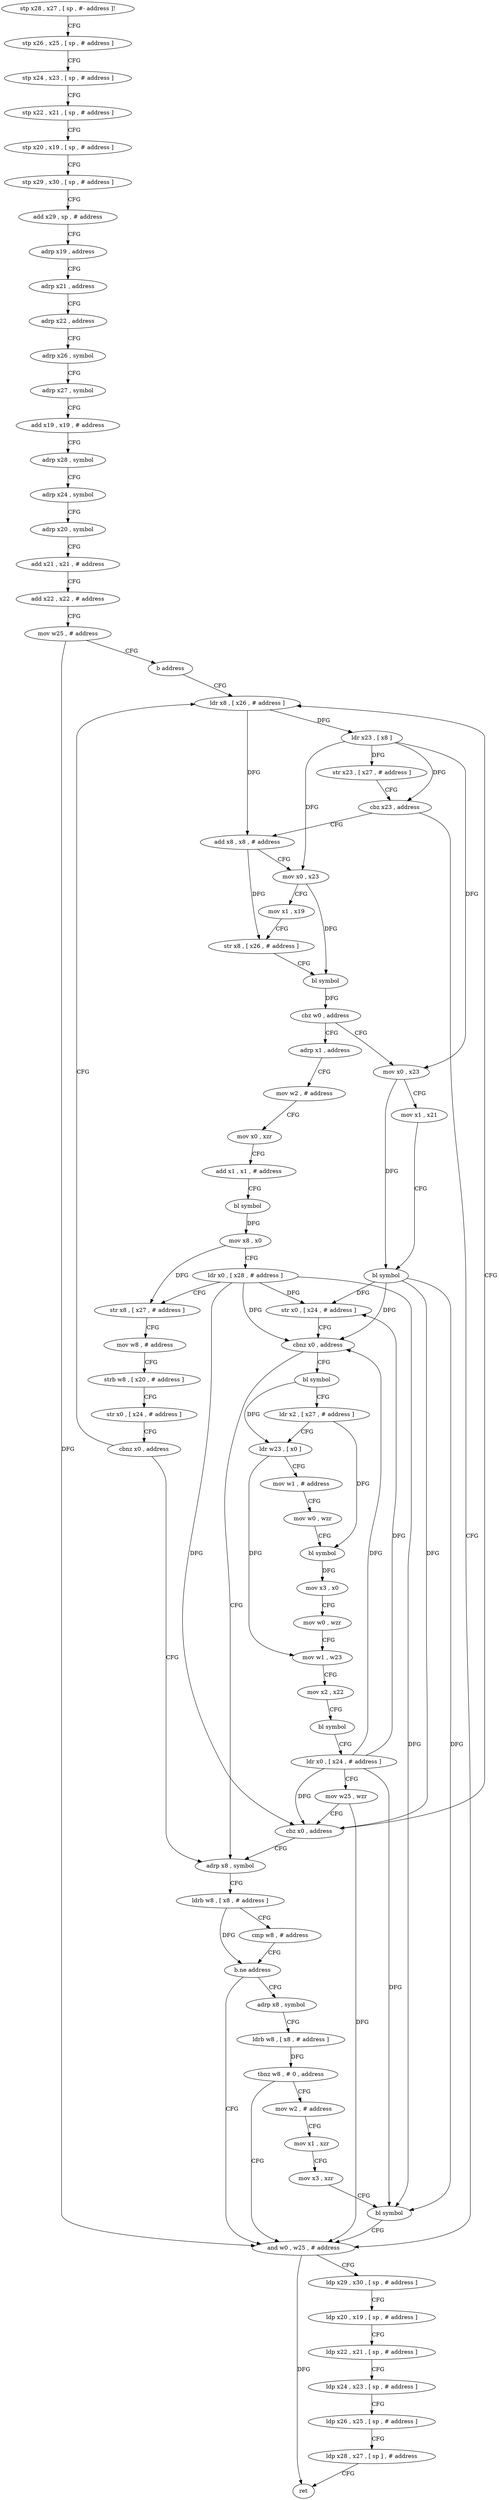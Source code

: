 digraph "func" {
"4209768" [label = "stp x28 , x27 , [ sp , #- address ]!" ]
"4209772" [label = "stp x26 , x25 , [ sp , # address ]" ]
"4209776" [label = "stp x24 , x23 , [ sp , # address ]" ]
"4209780" [label = "stp x22 , x21 , [ sp , # address ]" ]
"4209784" [label = "stp x20 , x19 , [ sp , # address ]" ]
"4209788" [label = "stp x29 , x30 , [ sp , # address ]" ]
"4209792" [label = "add x29 , sp , # address" ]
"4209796" [label = "adrp x19 , address" ]
"4209800" [label = "adrp x21 , address" ]
"4209804" [label = "adrp x22 , address" ]
"4209808" [label = "adrp x26 , symbol" ]
"4209812" [label = "adrp x27 , symbol" ]
"4209816" [label = "add x19 , x19 , # address" ]
"4209820" [label = "adrp x28 , symbol" ]
"4209824" [label = "adrp x24 , symbol" ]
"4209828" [label = "adrp x20 , symbol" ]
"4209832" [label = "add x21 , x21 , # address" ]
"4209836" [label = "add x22 , x22 , # address" ]
"4209840" [label = "mov w25 , # address" ]
"4209844" [label = "b address" ]
"4209896" [label = "ldr x8 , [ x26 , # address ]" ]
"4209900" [label = "ldr x23 , [ x8 ]" ]
"4209904" [label = "str x23 , [ x27 , # address ]" ]
"4209908" [label = "cbz x23 , address" ]
"4210056" [label = "and w0 , w25 , # address" ]
"4209912" [label = "add x8 , x8 , # address" ]
"4210060" [label = "ldp x29 , x30 , [ sp , # address ]" ]
"4210064" [label = "ldp x20 , x19 , [ sp , # address ]" ]
"4210068" [label = "ldp x22 , x21 , [ sp , # address ]" ]
"4210072" [label = "ldp x24 , x23 , [ sp , # address ]" ]
"4210076" [label = "ldp x26 , x25 , [ sp , # address ]" ]
"4210080" [label = "ldp x28 , x27 , [ sp ] , # address" ]
"4210084" [label = "ret" ]
"4209916" [label = "mov x0 , x23" ]
"4209920" [label = "mov x1 , x19" ]
"4209924" [label = "str x8 , [ x26 , # address ]" ]
"4209928" [label = "bl symbol" ]
"4209932" [label = "cbz w0 , address" ]
"4209848" [label = "adrp x1 , address" ]
"4209936" [label = "mov x0 , x23" ]
"4209852" [label = "mov w2 , # address" ]
"4209856" [label = "mov x0 , xzr" ]
"4209860" [label = "add x1 , x1 , # address" ]
"4209864" [label = "bl symbol" ]
"4209868" [label = "mov x8 , x0" ]
"4209872" [label = "ldr x0 , [ x28 , # address ]" ]
"4209876" [label = "str x8 , [ x27 , # address ]" ]
"4209880" [label = "mov w8 , # address" ]
"4209884" [label = "strb w8 , [ x20 , # address ]" ]
"4209888" [label = "str x0 , [ x24 , # address ]" ]
"4209892" [label = "cbnz x0 , address" ]
"4210012" [label = "adrp x8 , symbol" ]
"4209940" [label = "mov x1 , x21" ]
"4209944" [label = "bl symbol" ]
"4209948" [label = "str x0 , [ x24 , # address ]" ]
"4209952" [label = "cbnz x0 , address" ]
"4209956" [label = "bl symbol" ]
"4210016" [label = "ldrb w8 , [ x8 , # address ]" ]
"4210020" [label = "cmp w8 , # address" ]
"4210024" [label = "b.ne address" ]
"4210028" [label = "adrp x8 , symbol" ]
"4209960" [label = "ldr x2 , [ x27 , # address ]" ]
"4209964" [label = "ldr w23 , [ x0 ]" ]
"4209968" [label = "mov w1 , # address" ]
"4209972" [label = "mov w0 , wzr" ]
"4209976" [label = "bl symbol" ]
"4209980" [label = "mov x3 , x0" ]
"4209984" [label = "mov w0 , wzr" ]
"4209988" [label = "mov w1 , w23" ]
"4209992" [label = "mov x2 , x22" ]
"4209996" [label = "bl symbol" ]
"4210000" [label = "ldr x0 , [ x24 , # address ]" ]
"4210004" [label = "mov w25 , wzr" ]
"4210008" [label = "cbz x0 , address" ]
"4210032" [label = "ldrb w8 , [ x8 , # address ]" ]
"4210036" [label = "tbnz w8 , # 0 , address" ]
"4210040" [label = "mov w2 , # address" ]
"4210044" [label = "mov x1 , xzr" ]
"4210048" [label = "mov x3 , xzr" ]
"4210052" [label = "bl symbol" ]
"4209768" -> "4209772" [ label = "CFG" ]
"4209772" -> "4209776" [ label = "CFG" ]
"4209776" -> "4209780" [ label = "CFG" ]
"4209780" -> "4209784" [ label = "CFG" ]
"4209784" -> "4209788" [ label = "CFG" ]
"4209788" -> "4209792" [ label = "CFG" ]
"4209792" -> "4209796" [ label = "CFG" ]
"4209796" -> "4209800" [ label = "CFG" ]
"4209800" -> "4209804" [ label = "CFG" ]
"4209804" -> "4209808" [ label = "CFG" ]
"4209808" -> "4209812" [ label = "CFG" ]
"4209812" -> "4209816" [ label = "CFG" ]
"4209816" -> "4209820" [ label = "CFG" ]
"4209820" -> "4209824" [ label = "CFG" ]
"4209824" -> "4209828" [ label = "CFG" ]
"4209828" -> "4209832" [ label = "CFG" ]
"4209832" -> "4209836" [ label = "CFG" ]
"4209836" -> "4209840" [ label = "CFG" ]
"4209840" -> "4209844" [ label = "CFG" ]
"4209840" -> "4210056" [ label = "DFG" ]
"4209844" -> "4209896" [ label = "CFG" ]
"4209896" -> "4209900" [ label = "DFG" ]
"4209896" -> "4209912" [ label = "DFG" ]
"4209900" -> "4209904" [ label = "DFG" ]
"4209900" -> "4209908" [ label = "DFG" ]
"4209900" -> "4209916" [ label = "DFG" ]
"4209900" -> "4209936" [ label = "DFG" ]
"4209904" -> "4209908" [ label = "CFG" ]
"4209908" -> "4210056" [ label = "CFG" ]
"4209908" -> "4209912" [ label = "CFG" ]
"4210056" -> "4210060" [ label = "CFG" ]
"4210056" -> "4210084" [ label = "DFG" ]
"4209912" -> "4209916" [ label = "CFG" ]
"4209912" -> "4209924" [ label = "DFG" ]
"4210060" -> "4210064" [ label = "CFG" ]
"4210064" -> "4210068" [ label = "CFG" ]
"4210068" -> "4210072" [ label = "CFG" ]
"4210072" -> "4210076" [ label = "CFG" ]
"4210076" -> "4210080" [ label = "CFG" ]
"4210080" -> "4210084" [ label = "CFG" ]
"4209916" -> "4209920" [ label = "CFG" ]
"4209916" -> "4209928" [ label = "DFG" ]
"4209920" -> "4209924" [ label = "CFG" ]
"4209924" -> "4209928" [ label = "CFG" ]
"4209928" -> "4209932" [ label = "DFG" ]
"4209932" -> "4209848" [ label = "CFG" ]
"4209932" -> "4209936" [ label = "CFG" ]
"4209848" -> "4209852" [ label = "CFG" ]
"4209936" -> "4209940" [ label = "CFG" ]
"4209936" -> "4209944" [ label = "DFG" ]
"4209852" -> "4209856" [ label = "CFG" ]
"4209856" -> "4209860" [ label = "CFG" ]
"4209860" -> "4209864" [ label = "CFG" ]
"4209864" -> "4209868" [ label = "DFG" ]
"4209868" -> "4209872" [ label = "CFG" ]
"4209868" -> "4209876" [ label = "DFG" ]
"4209872" -> "4209876" [ label = "CFG" ]
"4209872" -> "4209948" [ label = "DFG" ]
"4209872" -> "4209952" [ label = "DFG" ]
"4209872" -> "4210008" [ label = "DFG" ]
"4209872" -> "4210052" [ label = "DFG" ]
"4209876" -> "4209880" [ label = "CFG" ]
"4209880" -> "4209884" [ label = "CFG" ]
"4209884" -> "4209888" [ label = "CFG" ]
"4209888" -> "4209892" [ label = "CFG" ]
"4209892" -> "4210012" [ label = "CFG" ]
"4209892" -> "4209896" [ label = "CFG" ]
"4210012" -> "4210016" [ label = "CFG" ]
"4209940" -> "4209944" [ label = "CFG" ]
"4209944" -> "4209948" [ label = "DFG" ]
"4209944" -> "4209952" [ label = "DFG" ]
"4209944" -> "4210008" [ label = "DFG" ]
"4209944" -> "4210052" [ label = "DFG" ]
"4209948" -> "4209952" [ label = "CFG" ]
"4209952" -> "4210012" [ label = "CFG" ]
"4209952" -> "4209956" [ label = "CFG" ]
"4209956" -> "4209960" [ label = "CFG" ]
"4209956" -> "4209964" [ label = "DFG" ]
"4210016" -> "4210020" [ label = "CFG" ]
"4210016" -> "4210024" [ label = "DFG" ]
"4210020" -> "4210024" [ label = "CFG" ]
"4210024" -> "4210056" [ label = "CFG" ]
"4210024" -> "4210028" [ label = "CFG" ]
"4210028" -> "4210032" [ label = "CFG" ]
"4209960" -> "4209964" [ label = "CFG" ]
"4209960" -> "4209976" [ label = "DFG" ]
"4209964" -> "4209968" [ label = "CFG" ]
"4209964" -> "4209988" [ label = "DFG" ]
"4209968" -> "4209972" [ label = "CFG" ]
"4209972" -> "4209976" [ label = "CFG" ]
"4209976" -> "4209980" [ label = "DFG" ]
"4209980" -> "4209984" [ label = "CFG" ]
"4209984" -> "4209988" [ label = "CFG" ]
"4209988" -> "4209992" [ label = "CFG" ]
"4209992" -> "4209996" [ label = "CFG" ]
"4209996" -> "4210000" [ label = "CFG" ]
"4210000" -> "4210004" [ label = "CFG" ]
"4210000" -> "4209948" [ label = "DFG" ]
"4210000" -> "4209952" [ label = "DFG" ]
"4210000" -> "4210008" [ label = "DFG" ]
"4210000" -> "4210052" [ label = "DFG" ]
"4210004" -> "4210008" [ label = "CFG" ]
"4210004" -> "4210056" [ label = "DFG" ]
"4210008" -> "4209896" [ label = "CFG" ]
"4210008" -> "4210012" [ label = "CFG" ]
"4210032" -> "4210036" [ label = "DFG" ]
"4210036" -> "4210056" [ label = "CFG" ]
"4210036" -> "4210040" [ label = "CFG" ]
"4210040" -> "4210044" [ label = "CFG" ]
"4210044" -> "4210048" [ label = "CFG" ]
"4210048" -> "4210052" [ label = "CFG" ]
"4210052" -> "4210056" [ label = "CFG" ]
}
